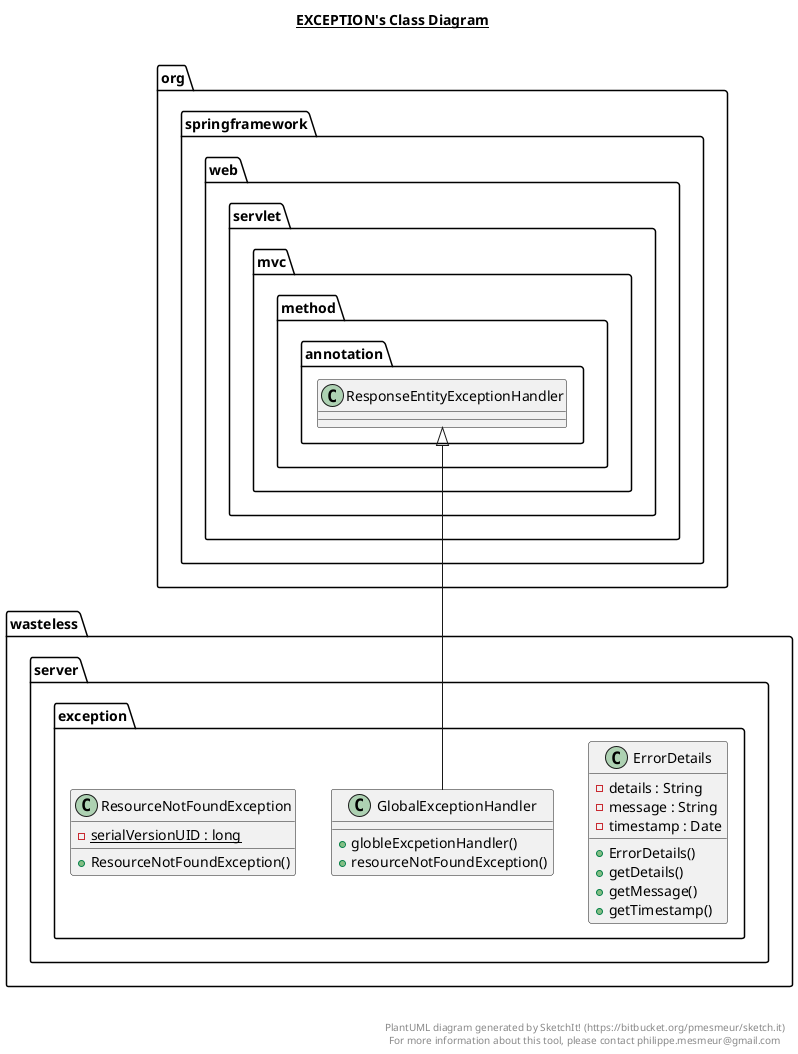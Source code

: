 @startuml

title __EXCEPTION's Class Diagram__\n

  namespace wasteless.server {
    namespace exception {
      class wasteless.server.exception.ErrorDetails {
          - details : String
          - message : String
          - timestamp : Date
          + ErrorDetails()
          + getDetails()
          + getMessage()
          + getTimestamp()
      }
    }
  }
  

  namespace wasteless.server {
    namespace exception {
      class wasteless.server.exception.GlobalExceptionHandler {
          + globleExcpetionHandler()
          + resourceNotFoundException()
      }
    }
  }
  

  namespace wasteless.server {
    namespace exception {
      class wasteless.server.exception.ResourceNotFoundException {
          {static} - serialVersionUID : long
          + ResourceNotFoundException()
      }
    }
  }
  

  wasteless.server.exception.GlobalExceptionHandler -up-|> org.springframework.web.servlet.mvc.method.annotation.ResponseEntityExceptionHandler


right footer


PlantUML diagram generated by SketchIt! (https://bitbucket.org/pmesmeur/sketch.it)
For more information about this tool, please contact philippe.mesmeur@gmail.com
endfooter

@enduml
